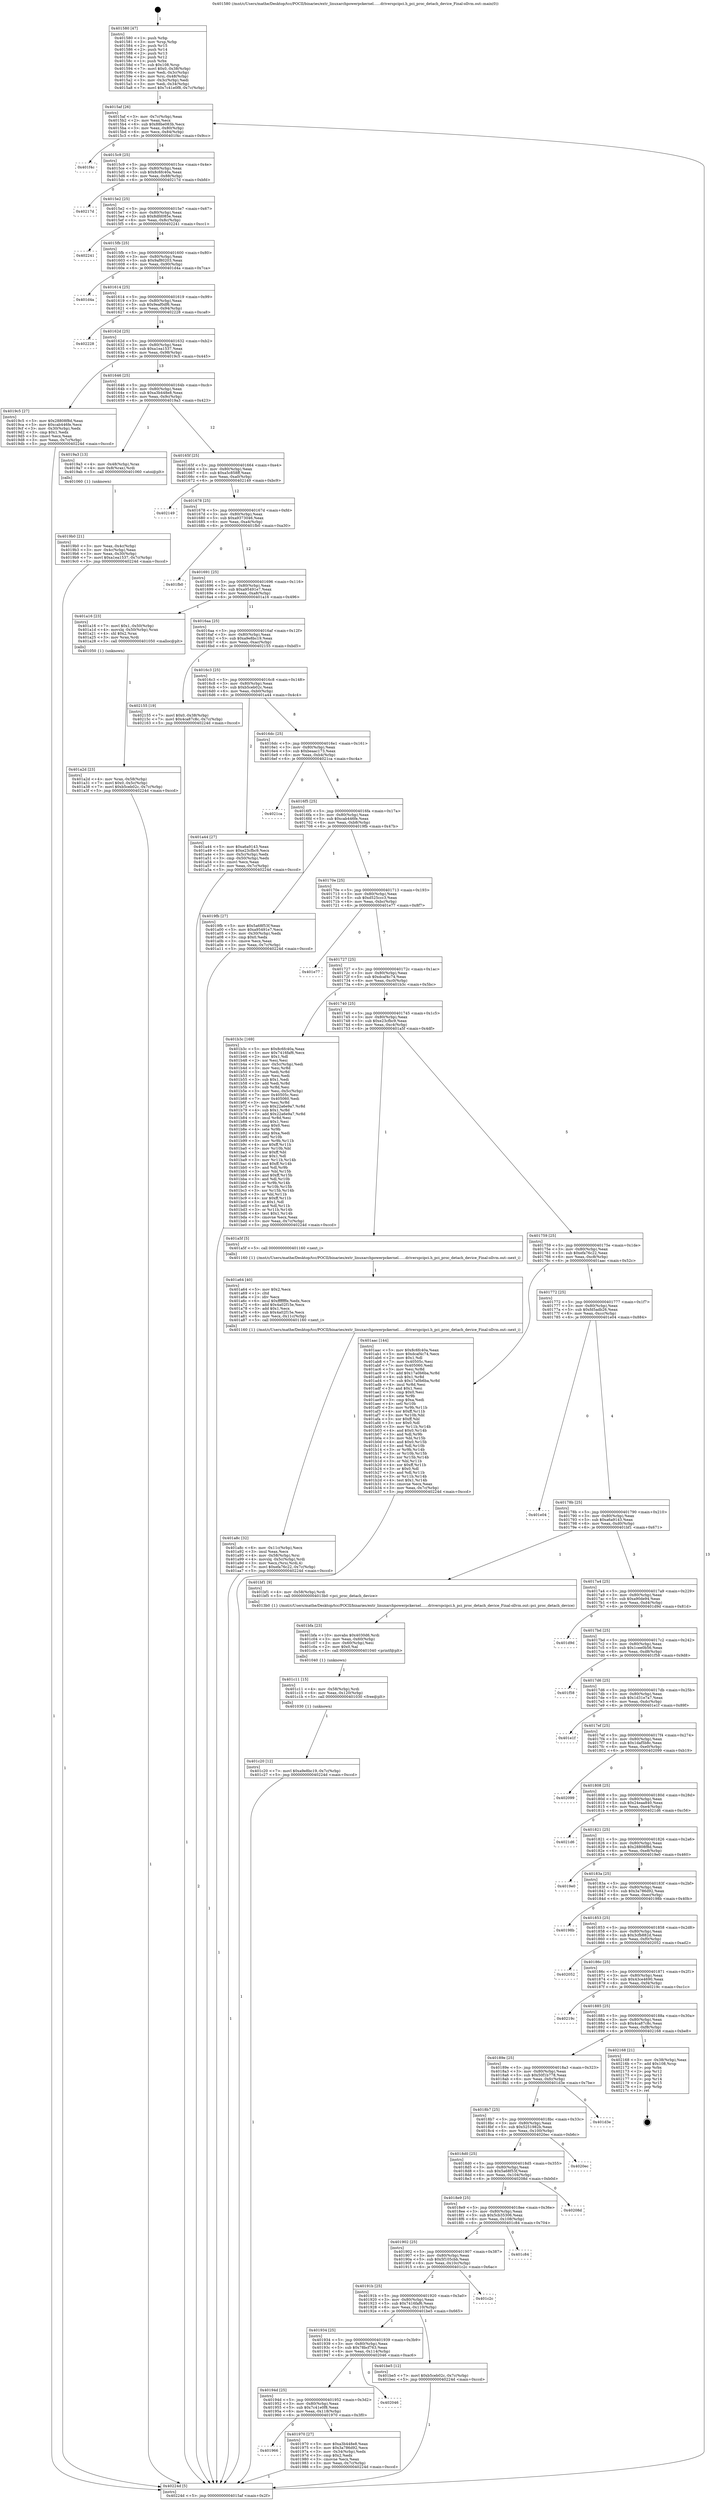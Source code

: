 digraph "0x401580" {
  label = "0x401580 (/mnt/c/Users/mathe/Desktop/tcc/POCII/binaries/extr_linuxarchpowerpckernel......driverspcipci.h_pci_proc_detach_device_Final-ollvm.out::main(0))"
  labelloc = "t"
  node[shape=record]

  Entry [label="",width=0.3,height=0.3,shape=circle,fillcolor=black,style=filled]
  "0x4015af" [label="{
     0x4015af [26]\l
     | [instrs]\l
     &nbsp;&nbsp;0x4015af \<+3\>: mov -0x7c(%rbp),%eax\l
     &nbsp;&nbsp;0x4015b2 \<+2\>: mov %eax,%ecx\l
     &nbsp;&nbsp;0x4015b4 \<+6\>: sub $0x88be083b,%ecx\l
     &nbsp;&nbsp;0x4015ba \<+3\>: mov %eax,-0x80(%rbp)\l
     &nbsp;&nbsp;0x4015bd \<+6\>: mov %ecx,-0x84(%rbp)\l
     &nbsp;&nbsp;0x4015c3 \<+6\>: je 0000000000401f4c \<main+0x9cc\>\l
  }"]
  "0x401f4c" [label="{
     0x401f4c\l
  }", style=dashed]
  "0x4015c9" [label="{
     0x4015c9 [25]\l
     | [instrs]\l
     &nbsp;&nbsp;0x4015c9 \<+5\>: jmp 00000000004015ce \<main+0x4e\>\l
     &nbsp;&nbsp;0x4015ce \<+3\>: mov -0x80(%rbp),%eax\l
     &nbsp;&nbsp;0x4015d1 \<+5\>: sub $0x8c6fc40a,%eax\l
     &nbsp;&nbsp;0x4015d6 \<+6\>: mov %eax,-0x88(%rbp)\l
     &nbsp;&nbsp;0x4015dc \<+6\>: je 000000000040217d \<main+0xbfd\>\l
  }"]
  Exit [label="",width=0.3,height=0.3,shape=circle,fillcolor=black,style=filled,peripheries=2]
  "0x40217d" [label="{
     0x40217d\l
  }", style=dashed]
  "0x4015e2" [label="{
     0x4015e2 [25]\l
     | [instrs]\l
     &nbsp;&nbsp;0x4015e2 \<+5\>: jmp 00000000004015e7 \<main+0x67\>\l
     &nbsp;&nbsp;0x4015e7 \<+3\>: mov -0x80(%rbp),%eax\l
     &nbsp;&nbsp;0x4015ea \<+5\>: sub $0x8dfd085e,%eax\l
     &nbsp;&nbsp;0x4015ef \<+6\>: mov %eax,-0x8c(%rbp)\l
     &nbsp;&nbsp;0x4015f5 \<+6\>: je 0000000000402241 \<main+0xcc1\>\l
  }"]
  "0x401c20" [label="{
     0x401c20 [12]\l
     | [instrs]\l
     &nbsp;&nbsp;0x401c20 \<+7\>: movl $0xa9e8bc19,-0x7c(%rbp)\l
     &nbsp;&nbsp;0x401c27 \<+5\>: jmp 000000000040224d \<main+0xccd\>\l
  }"]
  "0x402241" [label="{
     0x402241\l
  }", style=dashed]
  "0x4015fb" [label="{
     0x4015fb [25]\l
     | [instrs]\l
     &nbsp;&nbsp;0x4015fb \<+5\>: jmp 0000000000401600 \<main+0x80\>\l
     &nbsp;&nbsp;0x401600 \<+3\>: mov -0x80(%rbp),%eax\l
     &nbsp;&nbsp;0x401603 \<+5\>: sub $0x9af80203,%eax\l
     &nbsp;&nbsp;0x401608 \<+6\>: mov %eax,-0x90(%rbp)\l
     &nbsp;&nbsp;0x40160e \<+6\>: je 0000000000401d4a \<main+0x7ca\>\l
  }"]
  "0x401c11" [label="{
     0x401c11 [15]\l
     | [instrs]\l
     &nbsp;&nbsp;0x401c11 \<+4\>: mov -0x58(%rbp),%rdi\l
     &nbsp;&nbsp;0x401c15 \<+6\>: mov %eax,-0x120(%rbp)\l
     &nbsp;&nbsp;0x401c1b \<+5\>: call 0000000000401030 \<free@plt\>\l
     | [calls]\l
     &nbsp;&nbsp;0x401030 \{1\} (unknown)\l
  }"]
  "0x401d4a" [label="{
     0x401d4a\l
  }", style=dashed]
  "0x401614" [label="{
     0x401614 [25]\l
     | [instrs]\l
     &nbsp;&nbsp;0x401614 \<+5\>: jmp 0000000000401619 \<main+0x99\>\l
     &nbsp;&nbsp;0x401619 \<+3\>: mov -0x80(%rbp),%eax\l
     &nbsp;&nbsp;0x40161c \<+5\>: sub $0x9eaf0df6,%eax\l
     &nbsp;&nbsp;0x401621 \<+6\>: mov %eax,-0x94(%rbp)\l
     &nbsp;&nbsp;0x401627 \<+6\>: je 0000000000402228 \<main+0xca8\>\l
  }"]
  "0x401bfa" [label="{
     0x401bfa [23]\l
     | [instrs]\l
     &nbsp;&nbsp;0x401bfa \<+10\>: movabs $0x4030d6,%rdi\l
     &nbsp;&nbsp;0x401c04 \<+3\>: mov %eax,-0x60(%rbp)\l
     &nbsp;&nbsp;0x401c07 \<+3\>: mov -0x60(%rbp),%esi\l
     &nbsp;&nbsp;0x401c0a \<+2\>: mov $0x0,%al\l
     &nbsp;&nbsp;0x401c0c \<+5\>: call 0000000000401040 \<printf@plt\>\l
     | [calls]\l
     &nbsp;&nbsp;0x401040 \{1\} (unknown)\l
  }"]
  "0x402228" [label="{
     0x402228\l
  }", style=dashed]
  "0x40162d" [label="{
     0x40162d [25]\l
     | [instrs]\l
     &nbsp;&nbsp;0x40162d \<+5\>: jmp 0000000000401632 \<main+0xb2\>\l
     &nbsp;&nbsp;0x401632 \<+3\>: mov -0x80(%rbp),%eax\l
     &nbsp;&nbsp;0x401635 \<+5\>: sub $0xa1ea1537,%eax\l
     &nbsp;&nbsp;0x40163a \<+6\>: mov %eax,-0x98(%rbp)\l
     &nbsp;&nbsp;0x401640 \<+6\>: je 00000000004019c5 \<main+0x445\>\l
  }"]
  "0x401a8c" [label="{
     0x401a8c [32]\l
     | [instrs]\l
     &nbsp;&nbsp;0x401a8c \<+6\>: mov -0x11c(%rbp),%ecx\l
     &nbsp;&nbsp;0x401a92 \<+3\>: imul %eax,%ecx\l
     &nbsp;&nbsp;0x401a95 \<+4\>: mov -0x58(%rbp),%rsi\l
     &nbsp;&nbsp;0x401a99 \<+4\>: movslq -0x5c(%rbp),%rdi\l
     &nbsp;&nbsp;0x401a9d \<+3\>: mov %ecx,(%rsi,%rdi,4)\l
     &nbsp;&nbsp;0x401aa0 \<+7\>: movl $0xefa76c22,-0x7c(%rbp)\l
     &nbsp;&nbsp;0x401aa7 \<+5\>: jmp 000000000040224d \<main+0xccd\>\l
  }"]
  "0x4019c5" [label="{
     0x4019c5 [27]\l
     | [instrs]\l
     &nbsp;&nbsp;0x4019c5 \<+5\>: mov $0x28808f8d,%eax\l
     &nbsp;&nbsp;0x4019ca \<+5\>: mov $0xcab446fe,%ecx\l
     &nbsp;&nbsp;0x4019cf \<+3\>: mov -0x30(%rbp),%edx\l
     &nbsp;&nbsp;0x4019d2 \<+3\>: cmp $0x1,%edx\l
     &nbsp;&nbsp;0x4019d5 \<+3\>: cmovl %ecx,%eax\l
     &nbsp;&nbsp;0x4019d8 \<+3\>: mov %eax,-0x7c(%rbp)\l
     &nbsp;&nbsp;0x4019db \<+5\>: jmp 000000000040224d \<main+0xccd\>\l
  }"]
  "0x401646" [label="{
     0x401646 [25]\l
     | [instrs]\l
     &nbsp;&nbsp;0x401646 \<+5\>: jmp 000000000040164b \<main+0xcb\>\l
     &nbsp;&nbsp;0x40164b \<+3\>: mov -0x80(%rbp),%eax\l
     &nbsp;&nbsp;0x40164e \<+5\>: sub $0xa3b448e8,%eax\l
     &nbsp;&nbsp;0x401653 \<+6\>: mov %eax,-0x9c(%rbp)\l
     &nbsp;&nbsp;0x401659 \<+6\>: je 00000000004019a3 \<main+0x423\>\l
  }"]
  "0x401a64" [label="{
     0x401a64 [40]\l
     | [instrs]\l
     &nbsp;&nbsp;0x401a64 \<+5\>: mov $0x2,%ecx\l
     &nbsp;&nbsp;0x401a69 \<+1\>: cltd\l
     &nbsp;&nbsp;0x401a6a \<+2\>: idiv %ecx\l
     &nbsp;&nbsp;0x401a6c \<+6\>: imul $0xfffffffe,%edx,%ecx\l
     &nbsp;&nbsp;0x401a72 \<+6\>: add $0x4a02f15e,%ecx\l
     &nbsp;&nbsp;0x401a78 \<+3\>: add $0x1,%ecx\l
     &nbsp;&nbsp;0x401a7b \<+6\>: sub $0x4a02f15e,%ecx\l
     &nbsp;&nbsp;0x401a81 \<+6\>: mov %ecx,-0x11c(%rbp)\l
     &nbsp;&nbsp;0x401a87 \<+5\>: call 0000000000401160 \<next_i\>\l
     | [calls]\l
     &nbsp;&nbsp;0x401160 \{1\} (/mnt/c/Users/mathe/Desktop/tcc/POCII/binaries/extr_linuxarchpowerpckernel......driverspcipci.h_pci_proc_detach_device_Final-ollvm.out::next_i)\l
  }"]
  "0x4019a3" [label="{
     0x4019a3 [13]\l
     | [instrs]\l
     &nbsp;&nbsp;0x4019a3 \<+4\>: mov -0x48(%rbp),%rax\l
     &nbsp;&nbsp;0x4019a7 \<+4\>: mov 0x8(%rax),%rdi\l
     &nbsp;&nbsp;0x4019ab \<+5\>: call 0000000000401060 \<atoi@plt\>\l
     | [calls]\l
     &nbsp;&nbsp;0x401060 \{1\} (unknown)\l
  }"]
  "0x40165f" [label="{
     0x40165f [25]\l
     | [instrs]\l
     &nbsp;&nbsp;0x40165f \<+5\>: jmp 0000000000401664 \<main+0xe4\>\l
     &nbsp;&nbsp;0x401664 \<+3\>: mov -0x80(%rbp),%eax\l
     &nbsp;&nbsp;0x401667 \<+5\>: sub $0xa5c858ff,%eax\l
     &nbsp;&nbsp;0x40166c \<+6\>: mov %eax,-0xa0(%rbp)\l
     &nbsp;&nbsp;0x401672 \<+6\>: je 0000000000402149 \<main+0xbc9\>\l
  }"]
  "0x401a2d" [label="{
     0x401a2d [23]\l
     | [instrs]\l
     &nbsp;&nbsp;0x401a2d \<+4\>: mov %rax,-0x58(%rbp)\l
     &nbsp;&nbsp;0x401a31 \<+7\>: movl $0x0,-0x5c(%rbp)\l
     &nbsp;&nbsp;0x401a38 \<+7\>: movl $0xb5ceb02c,-0x7c(%rbp)\l
     &nbsp;&nbsp;0x401a3f \<+5\>: jmp 000000000040224d \<main+0xccd\>\l
  }"]
  "0x402149" [label="{
     0x402149\l
  }", style=dashed]
  "0x401678" [label="{
     0x401678 [25]\l
     | [instrs]\l
     &nbsp;&nbsp;0x401678 \<+5\>: jmp 000000000040167d \<main+0xfd\>\l
     &nbsp;&nbsp;0x40167d \<+3\>: mov -0x80(%rbp),%eax\l
     &nbsp;&nbsp;0x401680 \<+5\>: sub $0xa9373046,%eax\l
     &nbsp;&nbsp;0x401685 \<+6\>: mov %eax,-0xa4(%rbp)\l
     &nbsp;&nbsp;0x40168b \<+6\>: je 0000000000401fb0 \<main+0xa30\>\l
  }"]
  "0x4019b0" [label="{
     0x4019b0 [21]\l
     | [instrs]\l
     &nbsp;&nbsp;0x4019b0 \<+3\>: mov %eax,-0x4c(%rbp)\l
     &nbsp;&nbsp;0x4019b3 \<+3\>: mov -0x4c(%rbp),%eax\l
     &nbsp;&nbsp;0x4019b6 \<+3\>: mov %eax,-0x30(%rbp)\l
     &nbsp;&nbsp;0x4019b9 \<+7\>: movl $0xa1ea1537,-0x7c(%rbp)\l
     &nbsp;&nbsp;0x4019c0 \<+5\>: jmp 000000000040224d \<main+0xccd\>\l
  }"]
  "0x401fb0" [label="{
     0x401fb0\l
  }", style=dashed]
  "0x401691" [label="{
     0x401691 [25]\l
     | [instrs]\l
     &nbsp;&nbsp;0x401691 \<+5\>: jmp 0000000000401696 \<main+0x116\>\l
     &nbsp;&nbsp;0x401696 \<+3\>: mov -0x80(%rbp),%eax\l
     &nbsp;&nbsp;0x401699 \<+5\>: sub $0xa95491e7,%eax\l
     &nbsp;&nbsp;0x40169e \<+6\>: mov %eax,-0xa8(%rbp)\l
     &nbsp;&nbsp;0x4016a4 \<+6\>: je 0000000000401a16 \<main+0x496\>\l
  }"]
  "0x401580" [label="{
     0x401580 [47]\l
     | [instrs]\l
     &nbsp;&nbsp;0x401580 \<+1\>: push %rbp\l
     &nbsp;&nbsp;0x401581 \<+3\>: mov %rsp,%rbp\l
     &nbsp;&nbsp;0x401584 \<+2\>: push %r15\l
     &nbsp;&nbsp;0x401586 \<+2\>: push %r14\l
     &nbsp;&nbsp;0x401588 \<+2\>: push %r13\l
     &nbsp;&nbsp;0x40158a \<+2\>: push %r12\l
     &nbsp;&nbsp;0x40158c \<+1\>: push %rbx\l
     &nbsp;&nbsp;0x40158d \<+7\>: sub $0x108,%rsp\l
     &nbsp;&nbsp;0x401594 \<+7\>: movl $0x0,-0x38(%rbp)\l
     &nbsp;&nbsp;0x40159b \<+3\>: mov %edi,-0x3c(%rbp)\l
     &nbsp;&nbsp;0x40159e \<+4\>: mov %rsi,-0x48(%rbp)\l
     &nbsp;&nbsp;0x4015a2 \<+3\>: mov -0x3c(%rbp),%edi\l
     &nbsp;&nbsp;0x4015a5 \<+3\>: mov %edi,-0x34(%rbp)\l
     &nbsp;&nbsp;0x4015a8 \<+7\>: movl $0x7c41e0f8,-0x7c(%rbp)\l
  }"]
  "0x401a16" [label="{
     0x401a16 [23]\l
     | [instrs]\l
     &nbsp;&nbsp;0x401a16 \<+7\>: movl $0x1,-0x50(%rbp)\l
     &nbsp;&nbsp;0x401a1d \<+4\>: movslq -0x50(%rbp),%rax\l
     &nbsp;&nbsp;0x401a21 \<+4\>: shl $0x2,%rax\l
     &nbsp;&nbsp;0x401a25 \<+3\>: mov %rax,%rdi\l
     &nbsp;&nbsp;0x401a28 \<+5\>: call 0000000000401050 \<malloc@plt\>\l
     | [calls]\l
     &nbsp;&nbsp;0x401050 \{1\} (unknown)\l
  }"]
  "0x4016aa" [label="{
     0x4016aa [25]\l
     | [instrs]\l
     &nbsp;&nbsp;0x4016aa \<+5\>: jmp 00000000004016af \<main+0x12f\>\l
     &nbsp;&nbsp;0x4016af \<+3\>: mov -0x80(%rbp),%eax\l
     &nbsp;&nbsp;0x4016b2 \<+5\>: sub $0xa9e8bc19,%eax\l
     &nbsp;&nbsp;0x4016b7 \<+6\>: mov %eax,-0xac(%rbp)\l
     &nbsp;&nbsp;0x4016bd \<+6\>: je 0000000000402155 \<main+0xbd5\>\l
  }"]
  "0x40224d" [label="{
     0x40224d [5]\l
     | [instrs]\l
     &nbsp;&nbsp;0x40224d \<+5\>: jmp 00000000004015af \<main+0x2f\>\l
  }"]
  "0x402155" [label="{
     0x402155 [19]\l
     | [instrs]\l
     &nbsp;&nbsp;0x402155 \<+7\>: movl $0x0,-0x38(%rbp)\l
     &nbsp;&nbsp;0x40215c \<+7\>: movl $0x4ca87c8c,-0x7c(%rbp)\l
     &nbsp;&nbsp;0x402163 \<+5\>: jmp 000000000040224d \<main+0xccd\>\l
  }"]
  "0x4016c3" [label="{
     0x4016c3 [25]\l
     | [instrs]\l
     &nbsp;&nbsp;0x4016c3 \<+5\>: jmp 00000000004016c8 \<main+0x148\>\l
     &nbsp;&nbsp;0x4016c8 \<+3\>: mov -0x80(%rbp),%eax\l
     &nbsp;&nbsp;0x4016cb \<+5\>: sub $0xb5ceb02c,%eax\l
     &nbsp;&nbsp;0x4016d0 \<+6\>: mov %eax,-0xb0(%rbp)\l
     &nbsp;&nbsp;0x4016d6 \<+6\>: je 0000000000401a44 \<main+0x4c4\>\l
  }"]
  "0x401966" [label="{
     0x401966\l
  }", style=dashed]
  "0x401a44" [label="{
     0x401a44 [27]\l
     | [instrs]\l
     &nbsp;&nbsp;0x401a44 \<+5\>: mov $0xa6a9143,%eax\l
     &nbsp;&nbsp;0x401a49 \<+5\>: mov $0xe23cfbc9,%ecx\l
     &nbsp;&nbsp;0x401a4e \<+3\>: mov -0x5c(%rbp),%edx\l
     &nbsp;&nbsp;0x401a51 \<+3\>: cmp -0x50(%rbp),%edx\l
     &nbsp;&nbsp;0x401a54 \<+3\>: cmovl %ecx,%eax\l
     &nbsp;&nbsp;0x401a57 \<+3\>: mov %eax,-0x7c(%rbp)\l
     &nbsp;&nbsp;0x401a5a \<+5\>: jmp 000000000040224d \<main+0xccd\>\l
  }"]
  "0x4016dc" [label="{
     0x4016dc [25]\l
     | [instrs]\l
     &nbsp;&nbsp;0x4016dc \<+5\>: jmp 00000000004016e1 \<main+0x161\>\l
     &nbsp;&nbsp;0x4016e1 \<+3\>: mov -0x80(%rbp),%eax\l
     &nbsp;&nbsp;0x4016e4 \<+5\>: sub $0xbeaac173,%eax\l
     &nbsp;&nbsp;0x4016e9 \<+6\>: mov %eax,-0xb4(%rbp)\l
     &nbsp;&nbsp;0x4016ef \<+6\>: je 00000000004021ca \<main+0xc4a\>\l
  }"]
  "0x401970" [label="{
     0x401970 [27]\l
     | [instrs]\l
     &nbsp;&nbsp;0x401970 \<+5\>: mov $0xa3b448e8,%eax\l
     &nbsp;&nbsp;0x401975 \<+5\>: mov $0x3a786d92,%ecx\l
     &nbsp;&nbsp;0x40197a \<+3\>: mov -0x34(%rbp),%edx\l
     &nbsp;&nbsp;0x40197d \<+3\>: cmp $0x2,%edx\l
     &nbsp;&nbsp;0x401980 \<+3\>: cmovne %ecx,%eax\l
     &nbsp;&nbsp;0x401983 \<+3\>: mov %eax,-0x7c(%rbp)\l
     &nbsp;&nbsp;0x401986 \<+5\>: jmp 000000000040224d \<main+0xccd\>\l
  }"]
  "0x4021ca" [label="{
     0x4021ca\l
  }", style=dashed]
  "0x4016f5" [label="{
     0x4016f5 [25]\l
     | [instrs]\l
     &nbsp;&nbsp;0x4016f5 \<+5\>: jmp 00000000004016fa \<main+0x17a\>\l
     &nbsp;&nbsp;0x4016fa \<+3\>: mov -0x80(%rbp),%eax\l
     &nbsp;&nbsp;0x4016fd \<+5\>: sub $0xcab446fe,%eax\l
     &nbsp;&nbsp;0x401702 \<+6\>: mov %eax,-0xb8(%rbp)\l
     &nbsp;&nbsp;0x401708 \<+6\>: je 00000000004019fb \<main+0x47b\>\l
  }"]
  "0x40194d" [label="{
     0x40194d [25]\l
     | [instrs]\l
     &nbsp;&nbsp;0x40194d \<+5\>: jmp 0000000000401952 \<main+0x3d2\>\l
     &nbsp;&nbsp;0x401952 \<+3\>: mov -0x80(%rbp),%eax\l
     &nbsp;&nbsp;0x401955 \<+5\>: sub $0x7c41e0f8,%eax\l
     &nbsp;&nbsp;0x40195a \<+6\>: mov %eax,-0x118(%rbp)\l
     &nbsp;&nbsp;0x401960 \<+6\>: je 0000000000401970 \<main+0x3f0\>\l
  }"]
  "0x4019fb" [label="{
     0x4019fb [27]\l
     | [instrs]\l
     &nbsp;&nbsp;0x4019fb \<+5\>: mov $0x5a68f53f,%eax\l
     &nbsp;&nbsp;0x401a00 \<+5\>: mov $0xa95491e7,%ecx\l
     &nbsp;&nbsp;0x401a05 \<+3\>: mov -0x30(%rbp),%edx\l
     &nbsp;&nbsp;0x401a08 \<+3\>: cmp $0x0,%edx\l
     &nbsp;&nbsp;0x401a0b \<+3\>: cmove %ecx,%eax\l
     &nbsp;&nbsp;0x401a0e \<+3\>: mov %eax,-0x7c(%rbp)\l
     &nbsp;&nbsp;0x401a11 \<+5\>: jmp 000000000040224d \<main+0xccd\>\l
  }"]
  "0x40170e" [label="{
     0x40170e [25]\l
     | [instrs]\l
     &nbsp;&nbsp;0x40170e \<+5\>: jmp 0000000000401713 \<main+0x193\>\l
     &nbsp;&nbsp;0x401713 \<+3\>: mov -0x80(%rbp),%eax\l
     &nbsp;&nbsp;0x401716 \<+5\>: sub $0xd525ccc3,%eax\l
     &nbsp;&nbsp;0x40171b \<+6\>: mov %eax,-0xbc(%rbp)\l
     &nbsp;&nbsp;0x401721 \<+6\>: je 0000000000401e77 \<main+0x8f7\>\l
  }"]
  "0x402046" [label="{
     0x402046\l
  }", style=dashed]
  "0x401e77" [label="{
     0x401e77\l
  }", style=dashed]
  "0x401727" [label="{
     0x401727 [25]\l
     | [instrs]\l
     &nbsp;&nbsp;0x401727 \<+5\>: jmp 000000000040172c \<main+0x1ac\>\l
     &nbsp;&nbsp;0x40172c \<+3\>: mov -0x80(%rbp),%eax\l
     &nbsp;&nbsp;0x40172f \<+5\>: sub $0xdcaf4c74,%eax\l
     &nbsp;&nbsp;0x401734 \<+6\>: mov %eax,-0xc0(%rbp)\l
     &nbsp;&nbsp;0x40173a \<+6\>: je 0000000000401b3c \<main+0x5bc\>\l
  }"]
  "0x401934" [label="{
     0x401934 [25]\l
     | [instrs]\l
     &nbsp;&nbsp;0x401934 \<+5\>: jmp 0000000000401939 \<main+0x3b9\>\l
     &nbsp;&nbsp;0x401939 \<+3\>: mov -0x80(%rbp),%eax\l
     &nbsp;&nbsp;0x40193c \<+5\>: sub $0x78bcf763,%eax\l
     &nbsp;&nbsp;0x401941 \<+6\>: mov %eax,-0x114(%rbp)\l
     &nbsp;&nbsp;0x401947 \<+6\>: je 0000000000402046 \<main+0xac6\>\l
  }"]
  "0x401b3c" [label="{
     0x401b3c [169]\l
     | [instrs]\l
     &nbsp;&nbsp;0x401b3c \<+5\>: mov $0x8c6fc40a,%eax\l
     &nbsp;&nbsp;0x401b41 \<+5\>: mov $0x7416faf6,%ecx\l
     &nbsp;&nbsp;0x401b46 \<+2\>: mov $0x1,%dl\l
     &nbsp;&nbsp;0x401b48 \<+2\>: xor %esi,%esi\l
     &nbsp;&nbsp;0x401b4a \<+3\>: mov -0x5c(%rbp),%edi\l
     &nbsp;&nbsp;0x401b4d \<+3\>: mov %esi,%r8d\l
     &nbsp;&nbsp;0x401b50 \<+3\>: sub %edi,%r8d\l
     &nbsp;&nbsp;0x401b53 \<+2\>: mov %esi,%edi\l
     &nbsp;&nbsp;0x401b55 \<+3\>: sub $0x1,%edi\l
     &nbsp;&nbsp;0x401b58 \<+3\>: add %edi,%r8d\l
     &nbsp;&nbsp;0x401b5b \<+3\>: sub %r8d,%esi\l
     &nbsp;&nbsp;0x401b5e \<+3\>: mov %esi,-0x5c(%rbp)\l
     &nbsp;&nbsp;0x401b61 \<+7\>: mov 0x40505c,%esi\l
     &nbsp;&nbsp;0x401b68 \<+7\>: mov 0x405060,%edi\l
     &nbsp;&nbsp;0x401b6f \<+3\>: mov %esi,%r8d\l
     &nbsp;&nbsp;0x401b72 \<+7\>: sub $0x22a6e9a7,%r8d\l
     &nbsp;&nbsp;0x401b79 \<+4\>: sub $0x1,%r8d\l
     &nbsp;&nbsp;0x401b7d \<+7\>: add $0x22a6e9a7,%r8d\l
     &nbsp;&nbsp;0x401b84 \<+4\>: imul %r8d,%esi\l
     &nbsp;&nbsp;0x401b88 \<+3\>: and $0x1,%esi\l
     &nbsp;&nbsp;0x401b8b \<+3\>: cmp $0x0,%esi\l
     &nbsp;&nbsp;0x401b8e \<+4\>: sete %r9b\l
     &nbsp;&nbsp;0x401b92 \<+3\>: cmp $0xa,%edi\l
     &nbsp;&nbsp;0x401b95 \<+4\>: setl %r10b\l
     &nbsp;&nbsp;0x401b99 \<+3\>: mov %r9b,%r11b\l
     &nbsp;&nbsp;0x401b9c \<+4\>: xor $0xff,%r11b\l
     &nbsp;&nbsp;0x401ba0 \<+3\>: mov %r10b,%bl\l
     &nbsp;&nbsp;0x401ba3 \<+3\>: xor $0xff,%bl\l
     &nbsp;&nbsp;0x401ba6 \<+3\>: xor $0x1,%dl\l
     &nbsp;&nbsp;0x401ba9 \<+3\>: mov %r11b,%r14b\l
     &nbsp;&nbsp;0x401bac \<+4\>: and $0xff,%r14b\l
     &nbsp;&nbsp;0x401bb0 \<+3\>: and %dl,%r9b\l
     &nbsp;&nbsp;0x401bb3 \<+3\>: mov %bl,%r15b\l
     &nbsp;&nbsp;0x401bb6 \<+4\>: and $0xff,%r15b\l
     &nbsp;&nbsp;0x401bba \<+3\>: and %dl,%r10b\l
     &nbsp;&nbsp;0x401bbd \<+3\>: or %r9b,%r14b\l
     &nbsp;&nbsp;0x401bc0 \<+3\>: or %r10b,%r15b\l
     &nbsp;&nbsp;0x401bc3 \<+3\>: xor %r15b,%r14b\l
     &nbsp;&nbsp;0x401bc6 \<+3\>: or %bl,%r11b\l
     &nbsp;&nbsp;0x401bc9 \<+4\>: xor $0xff,%r11b\l
     &nbsp;&nbsp;0x401bcd \<+3\>: or $0x1,%dl\l
     &nbsp;&nbsp;0x401bd0 \<+3\>: and %dl,%r11b\l
     &nbsp;&nbsp;0x401bd3 \<+3\>: or %r11b,%r14b\l
     &nbsp;&nbsp;0x401bd6 \<+4\>: test $0x1,%r14b\l
     &nbsp;&nbsp;0x401bda \<+3\>: cmovne %ecx,%eax\l
     &nbsp;&nbsp;0x401bdd \<+3\>: mov %eax,-0x7c(%rbp)\l
     &nbsp;&nbsp;0x401be0 \<+5\>: jmp 000000000040224d \<main+0xccd\>\l
  }"]
  "0x401740" [label="{
     0x401740 [25]\l
     | [instrs]\l
     &nbsp;&nbsp;0x401740 \<+5\>: jmp 0000000000401745 \<main+0x1c5\>\l
     &nbsp;&nbsp;0x401745 \<+3\>: mov -0x80(%rbp),%eax\l
     &nbsp;&nbsp;0x401748 \<+5\>: sub $0xe23cfbc9,%eax\l
     &nbsp;&nbsp;0x40174d \<+6\>: mov %eax,-0xc4(%rbp)\l
     &nbsp;&nbsp;0x401753 \<+6\>: je 0000000000401a5f \<main+0x4df\>\l
  }"]
  "0x401be5" [label="{
     0x401be5 [12]\l
     | [instrs]\l
     &nbsp;&nbsp;0x401be5 \<+7\>: movl $0xb5ceb02c,-0x7c(%rbp)\l
     &nbsp;&nbsp;0x401bec \<+5\>: jmp 000000000040224d \<main+0xccd\>\l
  }"]
  "0x401a5f" [label="{
     0x401a5f [5]\l
     | [instrs]\l
     &nbsp;&nbsp;0x401a5f \<+5\>: call 0000000000401160 \<next_i\>\l
     | [calls]\l
     &nbsp;&nbsp;0x401160 \{1\} (/mnt/c/Users/mathe/Desktop/tcc/POCII/binaries/extr_linuxarchpowerpckernel......driverspcipci.h_pci_proc_detach_device_Final-ollvm.out::next_i)\l
  }"]
  "0x401759" [label="{
     0x401759 [25]\l
     | [instrs]\l
     &nbsp;&nbsp;0x401759 \<+5\>: jmp 000000000040175e \<main+0x1de\>\l
     &nbsp;&nbsp;0x40175e \<+3\>: mov -0x80(%rbp),%eax\l
     &nbsp;&nbsp;0x401761 \<+5\>: sub $0xefa76c22,%eax\l
     &nbsp;&nbsp;0x401766 \<+6\>: mov %eax,-0xc8(%rbp)\l
     &nbsp;&nbsp;0x40176c \<+6\>: je 0000000000401aac \<main+0x52c\>\l
  }"]
  "0x40191b" [label="{
     0x40191b [25]\l
     | [instrs]\l
     &nbsp;&nbsp;0x40191b \<+5\>: jmp 0000000000401920 \<main+0x3a0\>\l
     &nbsp;&nbsp;0x401920 \<+3\>: mov -0x80(%rbp),%eax\l
     &nbsp;&nbsp;0x401923 \<+5\>: sub $0x7416faf6,%eax\l
     &nbsp;&nbsp;0x401928 \<+6\>: mov %eax,-0x110(%rbp)\l
     &nbsp;&nbsp;0x40192e \<+6\>: je 0000000000401be5 \<main+0x665\>\l
  }"]
  "0x401aac" [label="{
     0x401aac [144]\l
     | [instrs]\l
     &nbsp;&nbsp;0x401aac \<+5\>: mov $0x8c6fc40a,%eax\l
     &nbsp;&nbsp;0x401ab1 \<+5\>: mov $0xdcaf4c74,%ecx\l
     &nbsp;&nbsp;0x401ab6 \<+2\>: mov $0x1,%dl\l
     &nbsp;&nbsp;0x401ab8 \<+7\>: mov 0x40505c,%esi\l
     &nbsp;&nbsp;0x401abf \<+7\>: mov 0x405060,%edi\l
     &nbsp;&nbsp;0x401ac6 \<+3\>: mov %esi,%r8d\l
     &nbsp;&nbsp;0x401ac9 \<+7\>: add $0x17a0b6ba,%r8d\l
     &nbsp;&nbsp;0x401ad0 \<+4\>: sub $0x1,%r8d\l
     &nbsp;&nbsp;0x401ad4 \<+7\>: sub $0x17a0b6ba,%r8d\l
     &nbsp;&nbsp;0x401adb \<+4\>: imul %r8d,%esi\l
     &nbsp;&nbsp;0x401adf \<+3\>: and $0x1,%esi\l
     &nbsp;&nbsp;0x401ae2 \<+3\>: cmp $0x0,%esi\l
     &nbsp;&nbsp;0x401ae5 \<+4\>: sete %r9b\l
     &nbsp;&nbsp;0x401ae9 \<+3\>: cmp $0xa,%edi\l
     &nbsp;&nbsp;0x401aec \<+4\>: setl %r10b\l
     &nbsp;&nbsp;0x401af0 \<+3\>: mov %r9b,%r11b\l
     &nbsp;&nbsp;0x401af3 \<+4\>: xor $0xff,%r11b\l
     &nbsp;&nbsp;0x401af7 \<+3\>: mov %r10b,%bl\l
     &nbsp;&nbsp;0x401afa \<+3\>: xor $0xff,%bl\l
     &nbsp;&nbsp;0x401afd \<+3\>: xor $0x0,%dl\l
     &nbsp;&nbsp;0x401b00 \<+3\>: mov %r11b,%r14b\l
     &nbsp;&nbsp;0x401b03 \<+4\>: and $0x0,%r14b\l
     &nbsp;&nbsp;0x401b07 \<+3\>: and %dl,%r9b\l
     &nbsp;&nbsp;0x401b0a \<+3\>: mov %bl,%r15b\l
     &nbsp;&nbsp;0x401b0d \<+4\>: and $0x0,%r15b\l
     &nbsp;&nbsp;0x401b11 \<+3\>: and %dl,%r10b\l
     &nbsp;&nbsp;0x401b14 \<+3\>: or %r9b,%r14b\l
     &nbsp;&nbsp;0x401b17 \<+3\>: or %r10b,%r15b\l
     &nbsp;&nbsp;0x401b1a \<+3\>: xor %r15b,%r14b\l
     &nbsp;&nbsp;0x401b1d \<+3\>: or %bl,%r11b\l
     &nbsp;&nbsp;0x401b20 \<+4\>: xor $0xff,%r11b\l
     &nbsp;&nbsp;0x401b24 \<+3\>: or $0x0,%dl\l
     &nbsp;&nbsp;0x401b27 \<+3\>: and %dl,%r11b\l
     &nbsp;&nbsp;0x401b2a \<+3\>: or %r11b,%r14b\l
     &nbsp;&nbsp;0x401b2d \<+4\>: test $0x1,%r14b\l
     &nbsp;&nbsp;0x401b31 \<+3\>: cmovne %ecx,%eax\l
     &nbsp;&nbsp;0x401b34 \<+3\>: mov %eax,-0x7c(%rbp)\l
     &nbsp;&nbsp;0x401b37 \<+5\>: jmp 000000000040224d \<main+0xccd\>\l
  }"]
  "0x401772" [label="{
     0x401772 [25]\l
     | [instrs]\l
     &nbsp;&nbsp;0x401772 \<+5\>: jmp 0000000000401777 \<main+0x1f7\>\l
     &nbsp;&nbsp;0x401777 \<+3\>: mov -0x80(%rbp),%eax\l
     &nbsp;&nbsp;0x40177a \<+5\>: sub $0xfd5adb26,%eax\l
     &nbsp;&nbsp;0x40177f \<+6\>: mov %eax,-0xcc(%rbp)\l
     &nbsp;&nbsp;0x401785 \<+6\>: je 0000000000401e04 \<main+0x884\>\l
  }"]
  "0x401c2c" [label="{
     0x401c2c\l
  }", style=dashed]
  "0x401e04" [label="{
     0x401e04\l
  }", style=dashed]
  "0x40178b" [label="{
     0x40178b [25]\l
     | [instrs]\l
     &nbsp;&nbsp;0x40178b \<+5\>: jmp 0000000000401790 \<main+0x210\>\l
     &nbsp;&nbsp;0x401790 \<+3\>: mov -0x80(%rbp),%eax\l
     &nbsp;&nbsp;0x401793 \<+5\>: sub $0xa6a9143,%eax\l
     &nbsp;&nbsp;0x401798 \<+6\>: mov %eax,-0xd0(%rbp)\l
     &nbsp;&nbsp;0x40179e \<+6\>: je 0000000000401bf1 \<main+0x671\>\l
  }"]
  "0x401902" [label="{
     0x401902 [25]\l
     | [instrs]\l
     &nbsp;&nbsp;0x401902 \<+5\>: jmp 0000000000401907 \<main+0x387\>\l
     &nbsp;&nbsp;0x401907 \<+3\>: mov -0x80(%rbp),%eax\l
     &nbsp;&nbsp;0x40190a \<+5\>: sub $0x5f105cbb,%eax\l
     &nbsp;&nbsp;0x40190f \<+6\>: mov %eax,-0x10c(%rbp)\l
     &nbsp;&nbsp;0x401915 \<+6\>: je 0000000000401c2c \<main+0x6ac\>\l
  }"]
  "0x401bf1" [label="{
     0x401bf1 [9]\l
     | [instrs]\l
     &nbsp;&nbsp;0x401bf1 \<+4\>: mov -0x58(%rbp),%rdi\l
     &nbsp;&nbsp;0x401bf5 \<+5\>: call 00000000004013b0 \<pci_proc_detach_device\>\l
     | [calls]\l
     &nbsp;&nbsp;0x4013b0 \{1\} (/mnt/c/Users/mathe/Desktop/tcc/POCII/binaries/extr_linuxarchpowerpckernel......driverspcipci.h_pci_proc_detach_device_Final-ollvm.out::pci_proc_detach_device)\l
  }"]
  "0x4017a4" [label="{
     0x4017a4 [25]\l
     | [instrs]\l
     &nbsp;&nbsp;0x4017a4 \<+5\>: jmp 00000000004017a9 \<main+0x229\>\l
     &nbsp;&nbsp;0x4017a9 \<+3\>: mov -0x80(%rbp),%eax\l
     &nbsp;&nbsp;0x4017ac \<+5\>: sub $0xa90de94,%eax\l
     &nbsp;&nbsp;0x4017b1 \<+6\>: mov %eax,-0xd4(%rbp)\l
     &nbsp;&nbsp;0x4017b7 \<+6\>: je 0000000000401d9d \<main+0x81d\>\l
  }"]
  "0x401c84" [label="{
     0x401c84\l
  }", style=dashed]
  "0x401d9d" [label="{
     0x401d9d\l
  }", style=dashed]
  "0x4017bd" [label="{
     0x4017bd [25]\l
     | [instrs]\l
     &nbsp;&nbsp;0x4017bd \<+5\>: jmp 00000000004017c2 \<main+0x242\>\l
     &nbsp;&nbsp;0x4017c2 \<+3\>: mov -0x80(%rbp),%eax\l
     &nbsp;&nbsp;0x4017c5 \<+5\>: sub $0x1cee0b56,%eax\l
     &nbsp;&nbsp;0x4017ca \<+6\>: mov %eax,-0xd8(%rbp)\l
     &nbsp;&nbsp;0x4017d0 \<+6\>: je 0000000000401f58 \<main+0x9d8\>\l
  }"]
  "0x4018e9" [label="{
     0x4018e9 [25]\l
     | [instrs]\l
     &nbsp;&nbsp;0x4018e9 \<+5\>: jmp 00000000004018ee \<main+0x36e\>\l
     &nbsp;&nbsp;0x4018ee \<+3\>: mov -0x80(%rbp),%eax\l
     &nbsp;&nbsp;0x4018f1 \<+5\>: sub $0x5cb35306,%eax\l
     &nbsp;&nbsp;0x4018f6 \<+6\>: mov %eax,-0x108(%rbp)\l
     &nbsp;&nbsp;0x4018fc \<+6\>: je 0000000000401c84 \<main+0x704\>\l
  }"]
  "0x401f58" [label="{
     0x401f58\l
  }", style=dashed]
  "0x4017d6" [label="{
     0x4017d6 [25]\l
     | [instrs]\l
     &nbsp;&nbsp;0x4017d6 \<+5\>: jmp 00000000004017db \<main+0x25b\>\l
     &nbsp;&nbsp;0x4017db \<+3\>: mov -0x80(%rbp),%eax\l
     &nbsp;&nbsp;0x4017de \<+5\>: sub $0x1d31e7a7,%eax\l
     &nbsp;&nbsp;0x4017e3 \<+6\>: mov %eax,-0xdc(%rbp)\l
     &nbsp;&nbsp;0x4017e9 \<+6\>: je 0000000000401e1f \<main+0x89f\>\l
  }"]
  "0x40208d" [label="{
     0x40208d\l
  }", style=dashed]
  "0x401e1f" [label="{
     0x401e1f\l
  }", style=dashed]
  "0x4017ef" [label="{
     0x4017ef [25]\l
     | [instrs]\l
     &nbsp;&nbsp;0x4017ef \<+5\>: jmp 00000000004017f4 \<main+0x274\>\l
     &nbsp;&nbsp;0x4017f4 \<+3\>: mov -0x80(%rbp),%eax\l
     &nbsp;&nbsp;0x4017f7 \<+5\>: sub $0x1daf5b8c,%eax\l
     &nbsp;&nbsp;0x4017fc \<+6\>: mov %eax,-0xe0(%rbp)\l
     &nbsp;&nbsp;0x401802 \<+6\>: je 0000000000402099 \<main+0xb19\>\l
  }"]
  "0x4018d0" [label="{
     0x4018d0 [25]\l
     | [instrs]\l
     &nbsp;&nbsp;0x4018d0 \<+5\>: jmp 00000000004018d5 \<main+0x355\>\l
     &nbsp;&nbsp;0x4018d5 \<+3\>: mov -0x80(%rbp),%eax\l
     &nbsp;&nbsp;0x4018d8 \<+5\>: sub $0x5a68f53f,%eax\l
     &nbsp;&nbsp;0x4018dd \<+6\>: mov %eax,-0x104(%rbp)\l
     &nbsp;&nbsp;0x4018e3 \<+6\>: je 000000000040208d \<main+0xb0d\>\l
  }"]
  "0x402099" [label="{
     0x402099\l
  }", style=dashed]
  "0x401808" [label="{
     0x401808 [25]\l
     | [instrs]\l
     &nbsp;&nbsp;0x401808 \<+5\>: jmp 000000000040180d \<main+0x28d\>\l
     &nbsp;&nbsp;0x40180d \<+3\>: mov -0x80(%rbp),%eax\l
     &nbsp;&nbsp;0x401810 \<+5\>: sub $0x24eaa840,%eax\l
     &nbsp;&nbsp;0x401815 \<+6\>: mov %eax,-0xe4(%rbp)\l
     &nbsp;&nbsp;0x40181b \<+6\>: je 00000000004021d6 \<main+0xc56\>\l
  }"]
  "0x4020ec" [label="{
     0x4020ec\l
  }", style=dashed]
  "0x4021d6" [label="{
     0x4021d6\l
  }", style=dashed]
  "0x401821" [label="{
     0x401821 [25]\l
     | [instrs]\l
     &nbsp;&nbsp;0x401821 \<+5\>: jmp 0000000000401826 \<main+0x2a6\>\l
     &nbsp;&nbsp;0x401826 \<+3\>: mov -0x80(%rbp),%eax\l
     &nbsp;&nbsp;0x401829 \<+5\>: sub $0x28808f8d,%eax\l
     &nbsp;&nbsp;0x40182e \<+6\>: mov %eax,-0xe8(%rbp)\l
     &nbsp;&nbsp;0x401834 \<+6\>: je 00000000004019e0 \<main+0x460\>\l
  }"]
  "0x4018b7" [label="{
     0x4018b7 [25]\l
     | [instrs]\l
     &nbsp;&nbsp;0x4018b7 \<+5\>: jmp 00000000004018bc \<main+0x33c\>\l
     &nbsp;&nbsp;0x4018bc \<+3\>: mov -0x80(%rbp),%eax\l
     &nbsp;&nbsp;0x4018bf \<+5\>: sub $0x5251982b,%eax\l
     &nbsp;&nbsp;0x4018c4 \<+6\>: mov %eax,-0x100(%rbp)\l
     &nbsp;&nbsp;0x4018ca \<+6\>: je 00000000004020ec \<main+0xb6c\>\l
  }"]
  "0x4019e0" [label="{
     0x4019e0\l
  }", style=dashed]
  "0x40183a" [label="{
     0x40183a [25]\l
     | [instrs]\l
     &nbsp;&nbsp;0x40183a \<+5\>: jmp 000000000040183f \<main+0x2bf\>\l
     &nbsp;&nbsp;0x40183f \<+3\>: mov -0x80(%rbp),%eax\l
     &nbsp;&nbsp;0x401842 \<+5\>: sub $0x3a786d92,%eax\l
     &nbsp;&nbsp;0x401847 \<+6\>: mov %eax,-0xec(%rbp)\l
     &nbsp;&nbsp;0x40184d \<+6\>: je 000000000040198b \<main+0x40b\>\l
  }"]
  "0x401d3e" [label="{
     0x401d3e\l
  }", style=dashed]
  "0x40198b" [label="{
     0x40198b\l
  }", style=dashed]
  "0x401853" [label="{
     0x401853 [25]\l
     | [instrs]\l
     &nbsp;&nbsp;0x401853 \<+5\>: jmp 0000000000401858 \<main+0x2d8\>\l
     &nbsp;&nbsp;0x401858 \<+3\>: mov -0x80(%rbp),%eax\l
     &nbsp;&nbsp;0x40185b \<+5\>: sub $0x3cfb882d,%eax\l
     &nbsp;&nbsp;0x401860 \<+6\>: mov %eax,-0xf0(%rbp)\l
     &nbsp;&nbsp;0x401866 \<+6\>: je 0000000000402052 \<main+0xad2\>\l
  }"]
  "0x40189e" [label="{
     0x40189e [25]\l
     | [instrs]\l
     &nbsp;&nbsp;0x40189e \<+5\>: jmp 00000000004018a3 \<main+0x323\>\l
     &nbsp;&nbsp;0x4018a3 \<+3\>: mov -0x80(%rbp),%eax\l
     &nbsp;&nbsp;0x4018a6 \<+5\>: sub $0x50f1b778,%eax\l
     &nbsp;&nbsp;0x4018ab \<+6\>: mov %eax,-0xfc(%rbp)\l
     &nbsp;&nbsp;0x4018b1 \<+6\>: je 0000000000401d3e \<main+0x7be\>\l
  }"]
  "0x402052" [label="{
     0x402052\l
  }", style=dashed]
  "0x40186c" [label="{
     0x40186c [25]\l
     | [instrs]\l
     &nbsp;&nbsp;0x40186c \<+5\>: jmp 0000000000401871 \<main+0x2f1\>\l
     &nbsp;&nbsp;0x401871 \<+3\>: mov -0x80(%rbp),%eax\l
     &nbsp;&nbsp;0x401874 \<+5\>: sub $0x43ce4690,%eax\l
     &nbsp;&nbsp;0x401879 \<+6\>: mov %eax,-0xf4(%rbp)\l
     &nbsp;&nbsp;0x40187f \<+6\>: je 000000000040219c \<main+0xc1c\>\l
  }"]
  "0x402168" [label="{
     0x402168 [21]\l
     | [instrs]\l
     &nbsp;&nbsp;0x402168 \<+3\>: mov -0x38(%rbp),%eax\l
     &nbsp;&nbsp;0x40216b \<+7\>: add $0x108,%rsp\l
     &nbsp;&nbsp;0x402172 \<+1\>: pop %rbx\l
     &nbsp;&nbsp;0x402173 \<+2\>: pop %r12\l
     &nbsp;&nbsp;0x402175 \<+2\>: pop %r13\l
     &nbsp;&nbsp;0x402177 \<+2\>: pop %r14\l
     &nbsp;&nbsp;0x402179 \<+2\>: pop %r15\l
     &nbsp;&nbsp;0x40217b \<+1\>: pop %rbp\l
     &nbsp;&nbsp;0x40217c \<+1\>: ret\l
  }"]
  "0x40219c" [label="{
     0x40219c\l
  }", style=dashed]
  "0x401885" [label="{
     0x401885 [25]\l
     | [instrs]\l
     &nbsp;&nbsp;0x401885 \<+5\>: jmp 000000000040188a \<main+0x30a\>\l
     &nbsp;&nbsp;0x40188a \<+3\>: mov -0x80(%rbp),%eax\l
     &nbsp;&nbsp;0x40188d \<+5\>: sub $0x4ca87c8c,%eax\l
     &nbsp;&nbsp;0x401892 \<+6\>: mov %eax,-0xf8(%rbp)\l
     &nbsp;&nbsp;0x401898 \<+6\>: je 0000000000402168 \<main+0xbe8\>\l
  }"]
  Entry -> "0x401580" [label=" 1"]
  "0x4015af" -> "0x401f4c" [label=" 0"]
  "0x4015af" -> "0x4015c9" [label=" 14"]
  "0x402168" -> Exit [label=" 1"]
  "0x4015c9" -> "0x40217d" [label=" 0"]
  "0x4015c9" -> "0x4015e2" [label=" 14"]
  "0x402155" -> "0x40224d" [label=" 1"]
  "0x4015e2" -> "0x402241" [label=" 0"]
  "0x4015e2" -> "0x4015fb" [label=" 14"]
  "0x401c20" -> "0x40224d" [label=" 1"]
  "0x4015fb" -> "0x401d4a" [label=" 0"]
  "0x4015fb" -> "0x401614" [label=" 14"]
  "0x401c11" -> "0x401c20" [label=" 1"]
  "0x401614" -> "0x402228" [label=" 0"]
  "0x401614" -> "0x40162d" [label=" 14"]
  "0x401bfa" -> "0x401c11" [label=" 1"]
  "0x40162d" -> "0x4019c5" [label=" 1"]
  "0x40162d" -> "0x401646" [label=" 13"]
  "0x401bf1" -> "0x401bfa" [label=" 1"]
  "0x401646" -> "0x4019a3" [label=" 1"]
  "0x401646" -> "0x40165f" [label=" 12"]
  "0x401be5" -> "0x40224d" [label=" 1"]
  "0x40165f" -> "0x402149" [label=" 0"]
  "0x40165f" -> "0x401678" [label=" 12"]
  "0x401b3c" -> "0x40224d" [label=" 1"]
  "0x401678" -> "0x401fb0" [label=" 0"]
  "0x401678" -> "0x401691" [label=" 12"]
  "0x401aac" -> "0x40224d" [label=" 1"]
  "0x401691" -> "0x401a16" [label=" 1"]
  "0x401691" -> "0x4016aa" [label=" 11"]
  "0x401a8c" -> "0x40224d" [label=" 1"]
  "0x4016aa" -> "0x402155" [label=" 1"]
  "0x4016aa" -> "0x4016c3" [label=" 10"]
  "0x401a64" -> "0x401a8c" [label=" 1"]
  "0x4016c3" -> "0x401a44" [label=" 2"]
  "0x4016c3" -> "0x4016dc" [label=" 8"]
  "0x401a5f" -> "0x401a64" [label=" 1"]
  "0x4016dc" -> "0x4021ca" [label=" 0"]
  "0x4016dc" -> "0x4016f5" [label=" 8"]
  "0x401a44" -> "0x40224d" [label=" 2"]
  "0x4016f5" -> "0x4019fb" [label=" 1"]
  "0x4016f5" -> "0x40170e" [label=" 7"]
  "0x401a16" -> "0x401a2d" [label=" 1"]
  "0x40170e" -> "0x401e77" [label=" 0"]
  "0x40170e" -> "0x401727" [label=" 7"]
  "0x4019fb" -> "0x40224d" [label=" 1"]
  "0x401727" -> "0x401b3c" [label=" 1"]
  "0x401727" -> "0x401740" [label=" 6"]
  "0x4019b0" -> "0x40224d" [label=" 1"]
  "0x401740" -> "0x401a5f" [label=" 1"]
  "0x401740" -> "0x401759" [label=" 5"]
  "0x4019a3" -> "0x4019b0" [label=" 1"]
  "0x401759" -> "0x401aac" [label=" 1"]
  "0x401759" -> "0x401772" [label=" 4"]
  "0x401580" -> "0x4015af" [label=" 1"]
  "0x401772" -> "0x401e04" [label=" 0"]
  "0x401772" -> "0x40178b" [label=" 4"]
  "0x401970" -> "0x40224d" [label=" 1"]
  "0x40178b" -> "0x401bf1" [label=" 1"]
  "0x40178b" -> "0x4017a4" [label=" 3"]
  "0x40194d" -> "0x401970" [label=" 1"]
  "0x4017a4" -> "0x401d9d" [label=" 0"]
  "0x4017a4" -> "0x4017bd" [label=" 3"]
  "0x401a2d" -> "0x40224d" [label=" 1"]
  "0x4017bd" -> "0x401f58" [label=" 0"]
  "0x4017bd" -> "0x4017d6" [label=" 3"]
  "0x401934" -> "0x402046" [label=" 0"]
  "0x4017d6" -> "0x401e1f" [label=" 0"]
  "0x4017d6" -> "0x4017ef" [label=" 3"]
  "0x4019c5" -> "0x40224d" [label=" 1"]
  "0x4017ef" -> "0x402099" [label=" 0"]
  "0x4017ef" -> "0x401808" [label=" 3"]
  "0x40191b" -> "0x401be5" [label=" 1"]
  "0x401808" -> "0x4021d6" [label=" 0"]
  "0x401808" -> "0x401821" [label=" 3"]
  "0x40224d" -> "0x4015af" [label=" 13"]
  "0x401821" -> "0x4019e0" [label=" 0"]
  "0x401821" -> "0x40183a" [label=" 3"]
  "0x401902" -> "0x401c2c" [label=" 0"]
  "0x40183a" -> "0x40198b" [label=" 0"]
  "0x40183a" -> "0x401853" [label=" 3"]
  "0x40194d" -> "0x401966" [label=" 0"]
  "0x401853" -> "0x402052" [label=" 0"]
  "0x401853" -> "0x40186c" [label=" 3"]
  "0x4018e9" -> "0x401c84" [label=" 0"]
  "0x40186c" -> "0x40219c" [label=" 0"]
  "0x40186c" -> "0x401885" [label=" 3"]
  "0x401934" -> "0x40194d" [label=" 1"]
  "0x401885" -> "0x402168" [label=" 1"]
  "0x401885" -> "0x40189e" [label=" 2"]
  "0x4018e9" -> "0x401902" [label=" 2"]
  "0x40189e" -> "0x401d3e" [label=" 0"]
  "0x40189e" -> "0x4018b7" [label=" 2"]
  "0x401902" -> "0x40191b" [label=" 2"]
  "0x4018b7" -> "0x4020ec" [label=" 0"]
  "0x4018b7" -> "0x4018d0" [label=" 2"]
  "0x40191b" -> "0x401934" [label=" 1"]
  "0x4018d0" -> "0x40208d" [label=" 0"]
  "0x4018d0" -> "0x4018e9" [label=" 2"]
}
